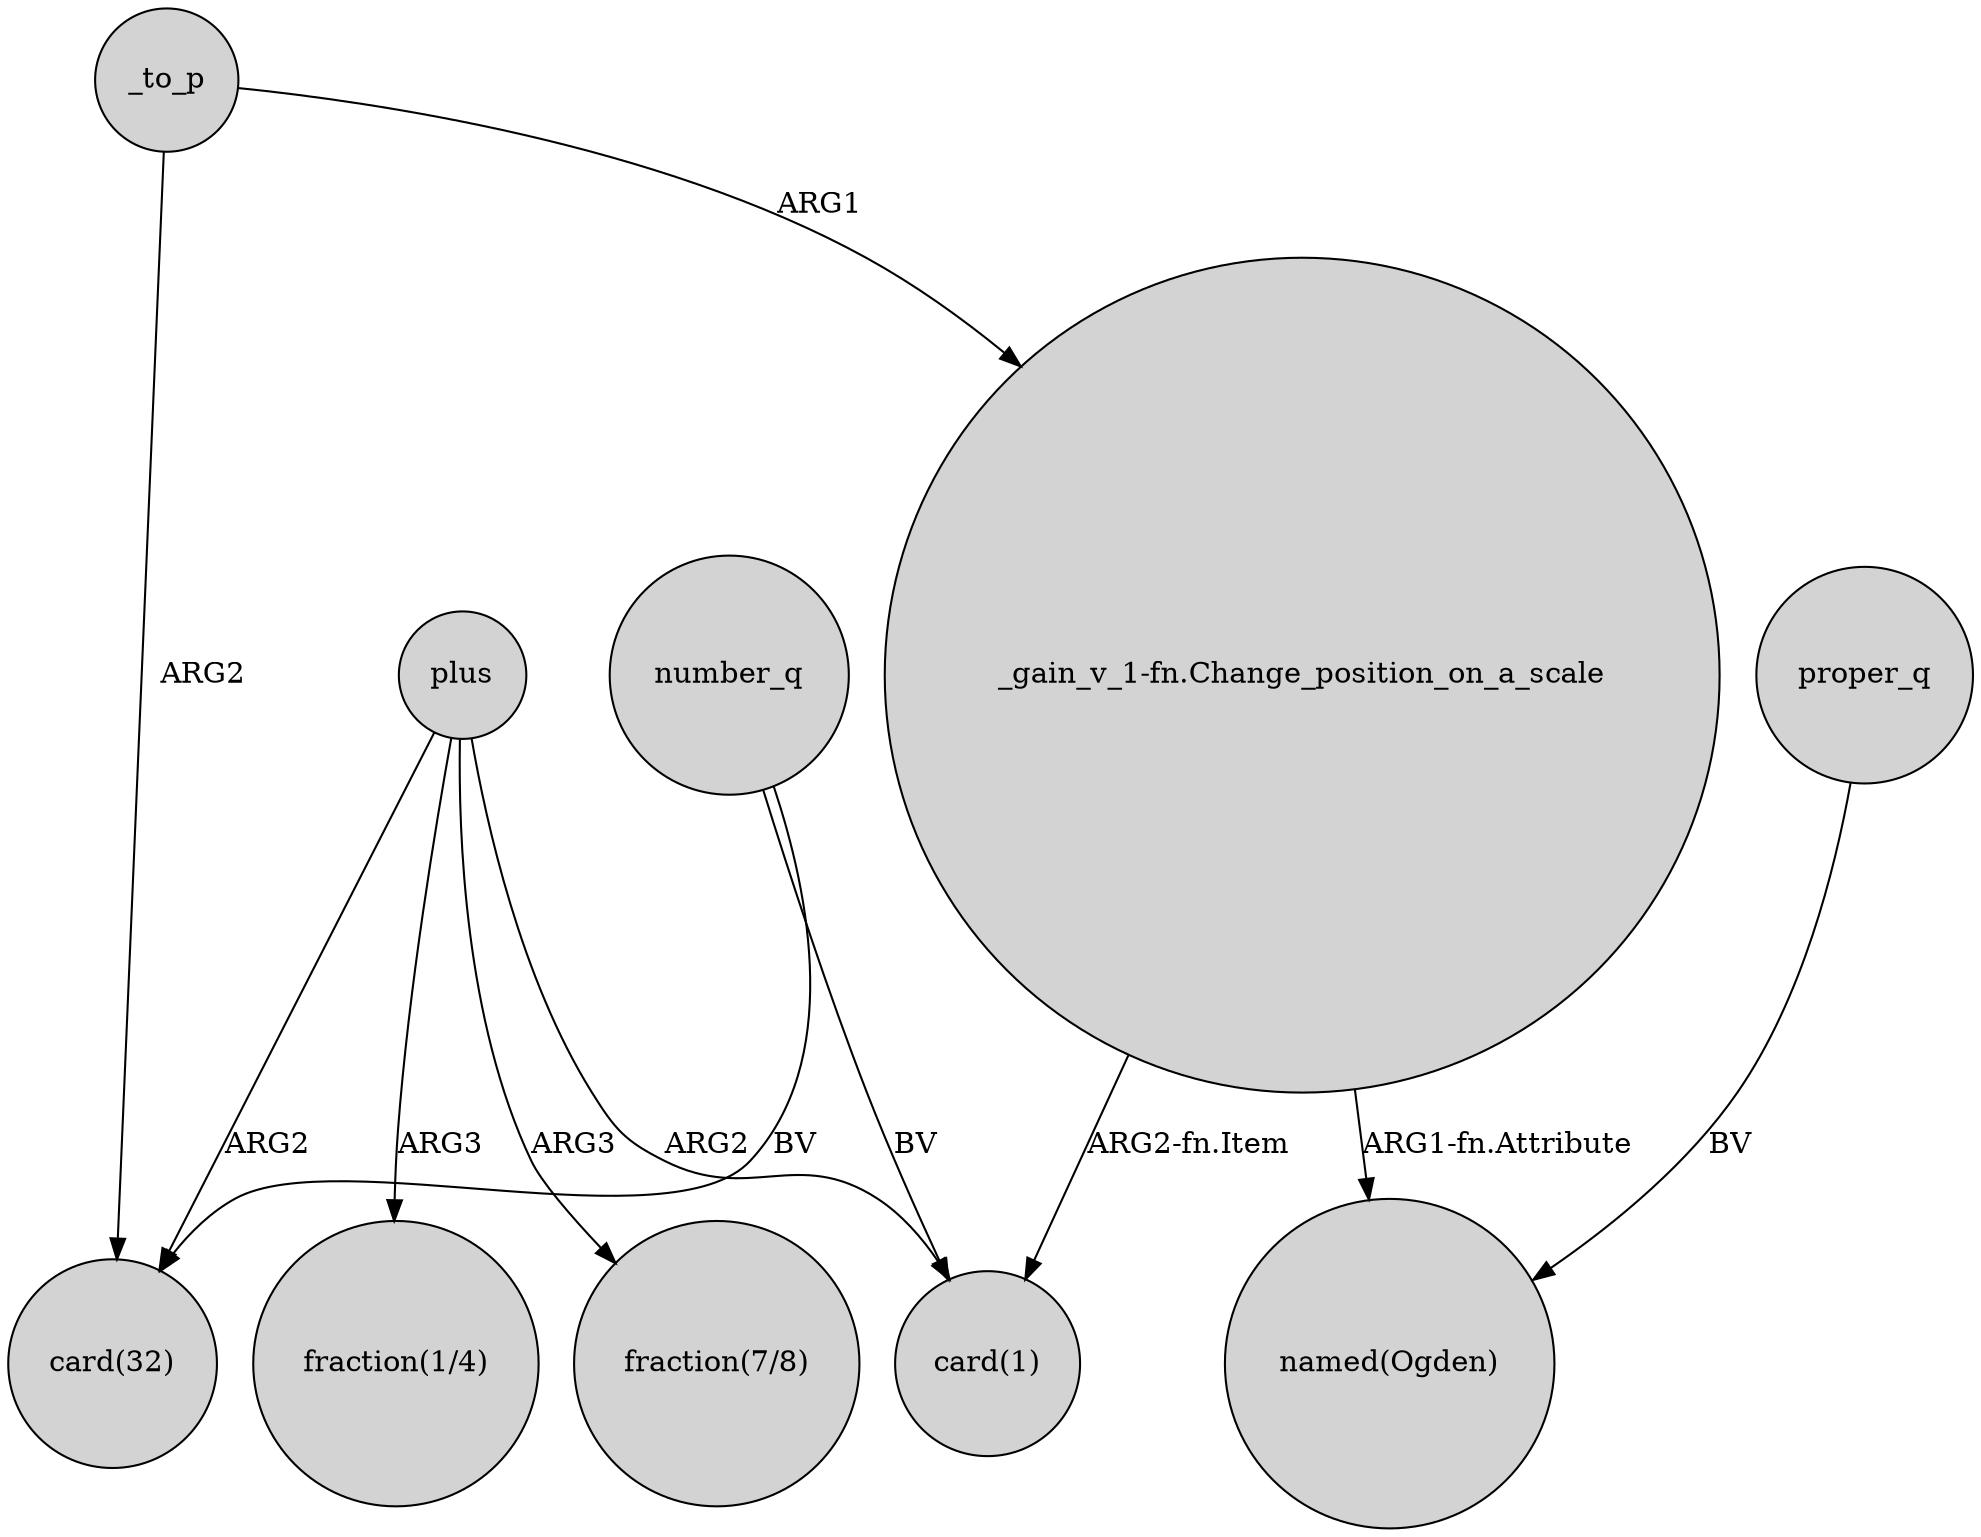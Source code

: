 digraph {
	node [shape=circle style=filled]
	number_q -> "card(32)" [label=BV]
	plus -> "card(32)" [label=ARG2]
	plus -> "fraction(1/4)" [label=ARG3]
	_to_p -> "_gain_v_1-fn.Change_position_on_a_scale" [label=ARG1]
	plus -> "fraction(7/8)" [label=ARG3]
	number_q -> "card(1)" [label=BV]
	"_gain_v_1-fn.Change_position_on_a_scale" -> "named(Ogden)" [label="ARG1-fn.Attribute"]
	plus -> "card(1)" [label=ARG2]
	"_gain_v_1-fn.Change_position_on_a_scale" -> "card(1)" [label="ARG2-fn.Item"]
	proper_q -> "named(Ogden)" [label=BV]
	_to_p -> "card(32)" [label=ARG2]
}
